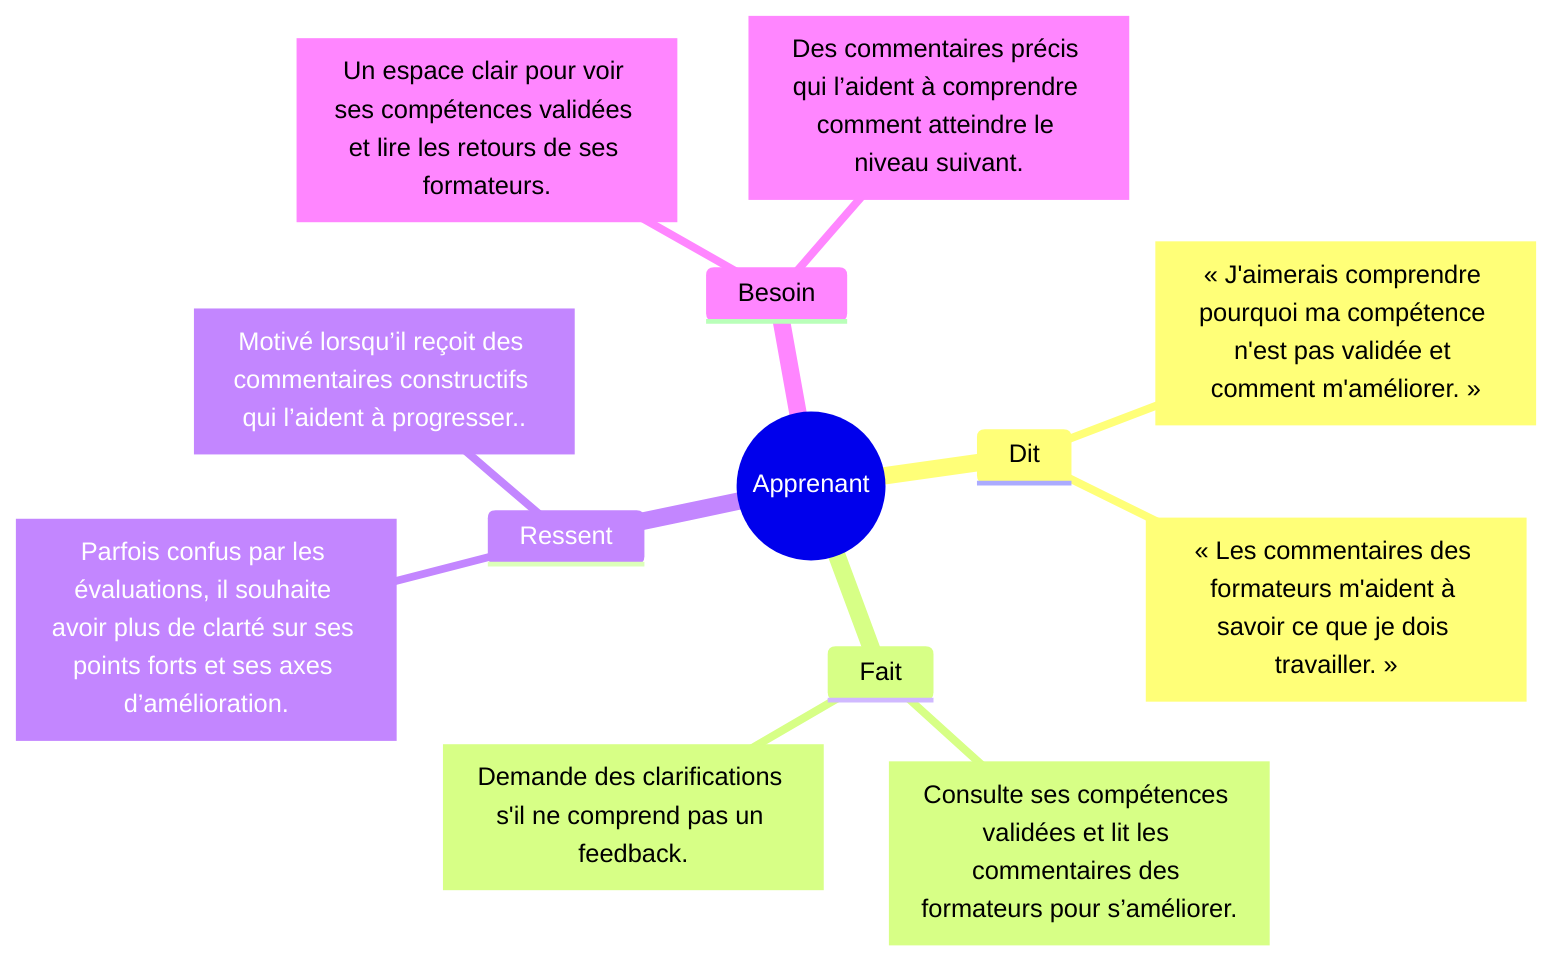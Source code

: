 mindmap
  root((Apprenant))
    Dit
      Dit["« J'aimerais comprendre pourquoi ma compétence n'est pas validée et comment m'améliorer. »"]
      Dit["« Les commentaires des formateurs m'aident à savoir ce que je dois travailler. »"]

    Fait
      Fait["Consulte ses compétences validées et lit les commentaires des formateurs pour s’améliorer."]
      Fait["Demande des clarifications s'il ne comprend pas un feedback."]
    Ressent
      Ressent["Parfois confus par les évaluations, il souhaite avoir plus de clarté sur ses points forts et ses axes d’amélioration."]
      Ressent["Motivé lorsqu’il reçoit des commentaires constructifs qui l’aident à progresser.."]
    Besoin
      Besoin["Un espace clair pour voir ses compétences validées et lire les retours de ses formateurs."]
      Besoin["Des commentaires précis qui l’aident à comprendre comment atteindre le niveau suivant."]